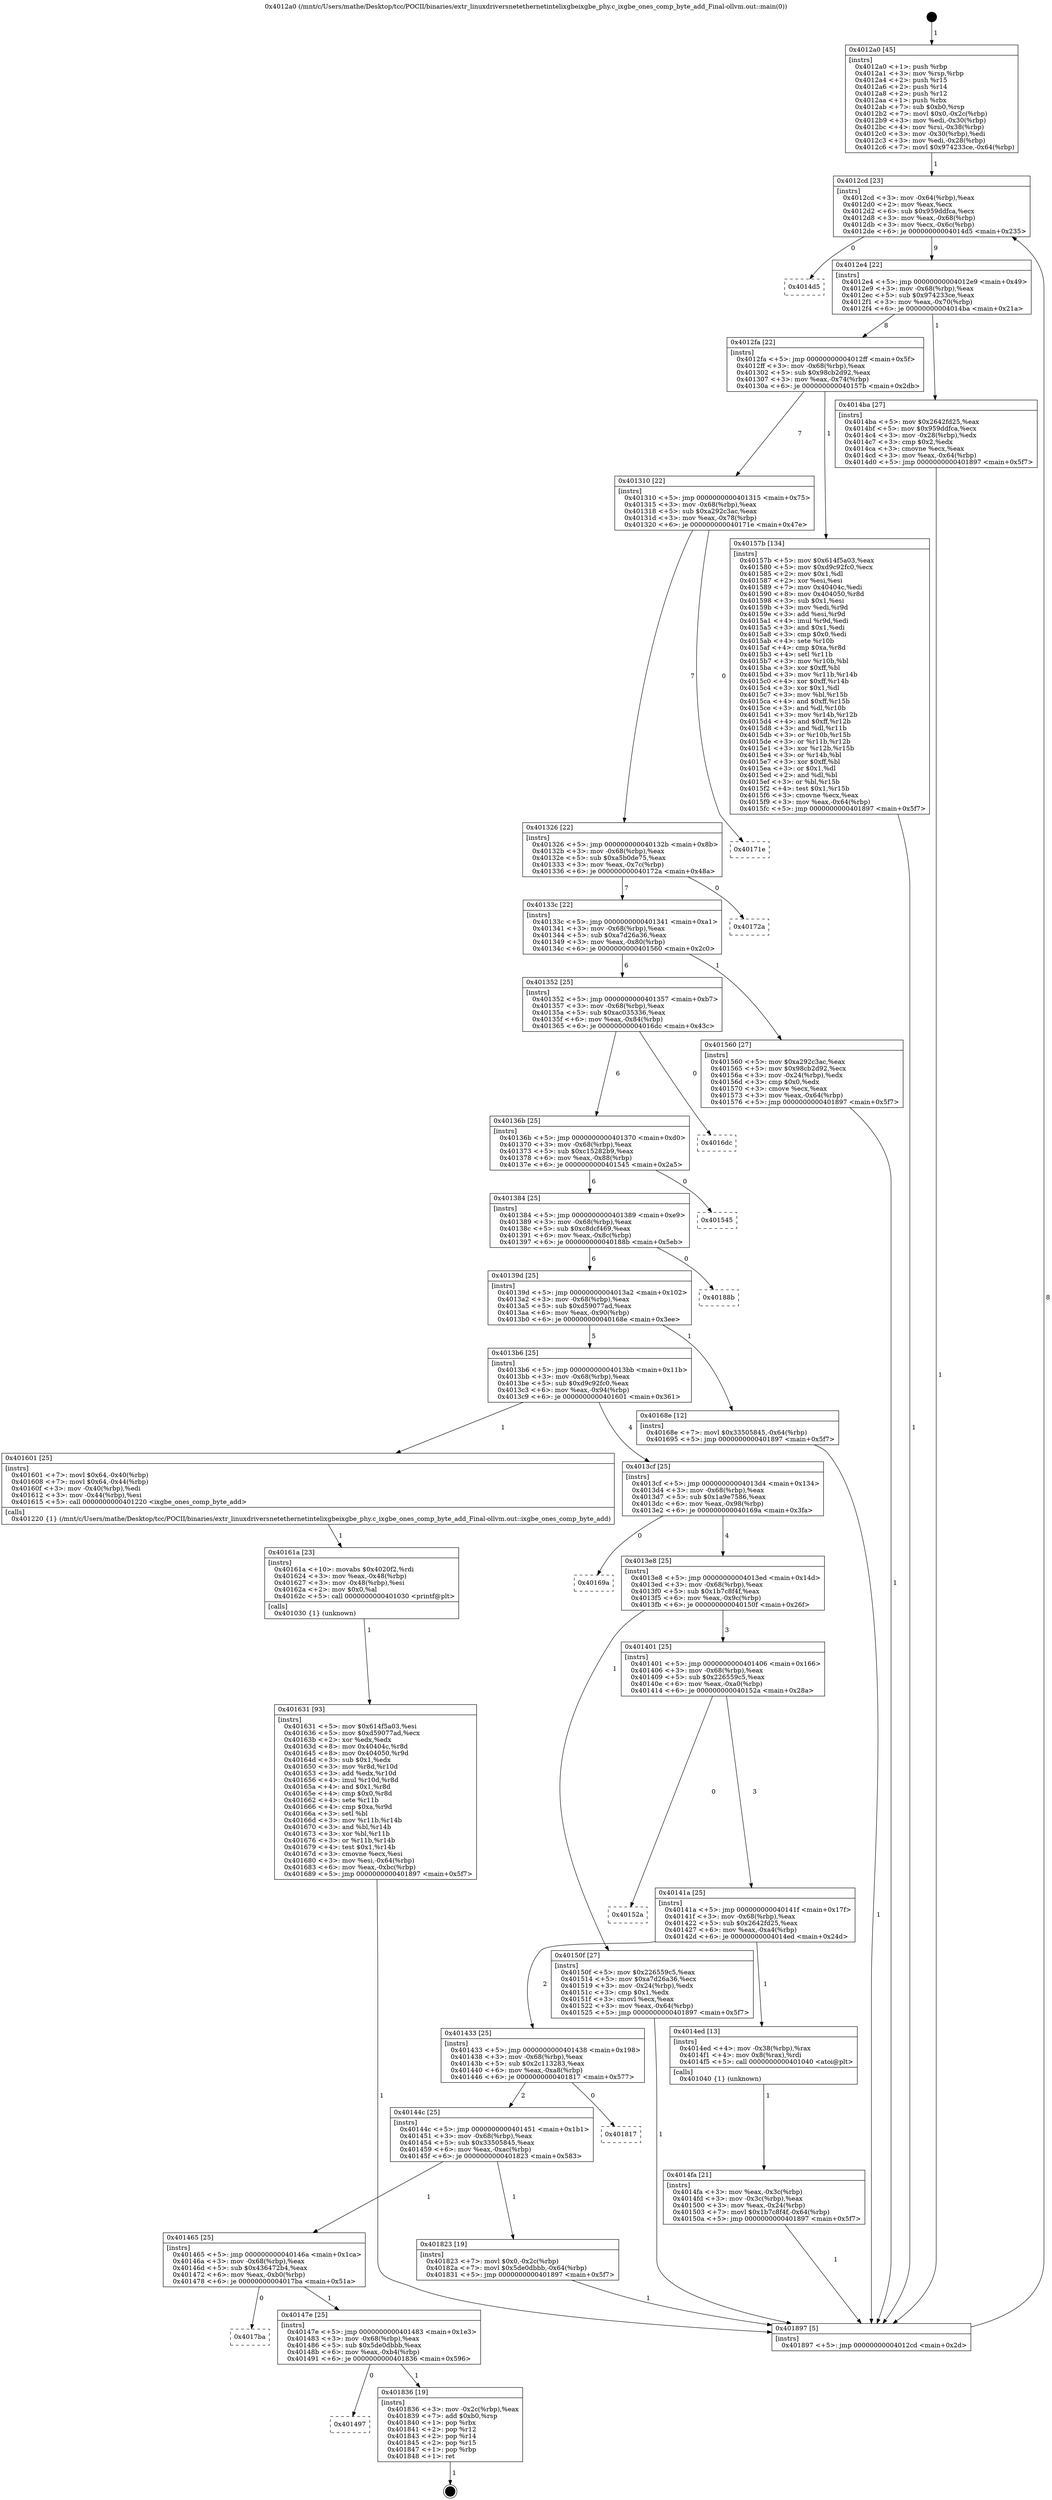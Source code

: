 digraph "0x4012a0" {
  label = "0x4012a0 (/mnt/c/Users/mathe/Desktop/tcc/POCII/binaries/extr_linuxdriversnetethernetintelixgbeixgbe_phy.c_ixgbe_ones_comp_byte_add_Final-ollvm.out::main(0))"
  labelloc = "t"
  node[shape=record]

  Entry [label="",width=0.3,height=0.3,shape=circle,fillcolor=black,style=filled]
  "0x4012cd" [label="{
     0x4012cd [23]\l
     | [instrs]\l
     &nbsp;&nbsp;0x4012cd \<+3\>: mov -0x64(%rbp),%eax\l
     &nbsp;&nbsp;0x4012d0 \<+2\>: mov %eax,%ecx\l
     &nbsp;&nbsp;0x4012d2 \<+6\>: sub $0x959ddfca,%ecx\l
     &nbsp;&nbsp;0x4012d8 \<+3\>: mov %eax,-0x68(%rbp)\l
     &nbsp;&nbsp;0x4012db \<+3\>: mov %ecx,-0x6c(%rbp)\l
     &nbsp;&nbsp;0x4012de \<+6\>: je 00000000004014d5 \<main+0x235\>\l
  }"]
  "0x4014d5" [label="{
     0x4014d5\l
  }", style=dashed]
  "0x4012e4" [label="{
     0x4012e4 [22]\l
     | [instrs]\l
     &nbsp;&nbsp;0x4012e4 \<+5\>: jmp 00000000004012e9 \<main+0x49\>\l
     &nbsp;&nbsp;0x4012e9 \<+3\>: mov -0x68(%rbp),%eax\l
     &nbsp;&nbsp;0x4012ec \<+5\>: sub $0x974233ce,%eax\l
     &nbsp;&nbsp;0x4012f1 \<+3\>: mov %eax,-0x70(%rbp)\l
     &nbsp;&nbsp;0x4012f4 \<+6\>: je 00000000004014ba \<main+0x21a\>\l
  }"]
  Exit [label="",width=0.3,height=0.3,shape=circle,fillcolor=black,style=filled,peripheries=2]
  "0x4014ba" [label="{
     0x4014ba [27]\l
     | [instrs]\l
     &nbsp;&nbsp;0x4014ba \<+5\>: mov $0x2642fd25,%eax\l
     &nbsp;&nbsp;0x4014bf \<+5\>: mov $0x959ddfca,%ecx\l
     &nbsp;&nbsp;0x4014c4 \<+3\>: mov -0x28(%rbp),%edx\l
     &nbsp;&nbsp;0x4014c7 \<+3\>: cmp $0x2,%edx\l
     &nbsp;&nbsp;0x4014ca \<+3\>: cmovne %ecx,%eax\l
     &nbsp;&nbsp;0x4014cd \<+3\>: mov %eax,-0x64(%rbp)\l
     &nbsp;&nbsp;0x4014d0 \<+5\>: jmp 0000000000401897 \<main+0x5f7\>\l
  }"]
  "0x4012fa" [label="{
     0x4012fa [22]\l
     | [instrs]\l
     &nbsp;&nbsp;0x4012fa \<+5\>: jmp 00000000004012ff \<main+0x5f\>\l
     &nbsp;&nbsp;0x4012ff \<+3\>: mov -0x68(%rbp),%eax\l
     &nbsp;&nbsp;0x401302 \<+5\>: sub $0x98cb2d92,%eax\l
     &nbsp;&nbsp;0x401307 \<+3\>: mov %eax,-0x74(%rbp)\l
     &nbsp;&nbsp;0x40130a \<+6\>: je 000000000040157b \<main+0x2db\>\l
  }"]
  "0x401897" [label="{
     0x401897 [5]\l
     | [instrs]\l
     &nbsp;&nbsp;0x401897 \<+5\>: jmp 00000000004012cd \<main+0x2d\>\l
  }"]
  "0x4012a0" [label="{
     0x4012a0 [45]\l
     | [instrs]\l
     &nbsp;&nbsp;0x4012a0 \<+1\>: push %rbp\l
     &nbsp;&nbsp;0x4012a1 \<+3\>: mov %rsp,%rbp\l
     &nbsp;&nbsp;0x4012a4 \<+2\>: push %r15\l
     &nbsp;&nbsp;0x4012a6 \<+2\>: push %r14\l
     &nbsp;&nbsp;0x4012a8 \<+2\>: push %r12\l
     &nbsp;&nbsp;0x4012aa \<+1\>: push %rbx\l
     &nbsp;&nbsp;0x4012ab \<+7\>: sub $0xb0,%rsp\l
     &nbsp;&nbsp;0x4012b2 \<+7\>: movl $0x0,-0x2c(%rbp)\l
     &nbsp;&nbsp;0x4012b9 \<+3\>: mov %edi,-0x30(%rbp)\l
     &nbsp;&nbsp;0x4012bc \<+4\>: mov %rsi,-0x38(%rbp)\l
     &nbsp;&nbsp;0x4012c0 \<+3\>: mov -0x30(%rbp),%edi\l
     &nbsp;&nbsp;0x4012c3 \<+3\>: mov %edi,-0x28(%rbp)\l
     &nbsp;&nbsp;0x4012c6 \<+7\>: movl $0x974233ce,-0x64(%rbp)\l
  }"]
  "0x401497" [label="{
     0x401497\l
  }", style=dashed]
  "0x40157b" [label="{
     0x40157b [134]\l
     | [instrs]\l
     &nbsp;&nbsp;0x40157b \<+5\>: mov $0x614f5a03,%eax\l
     &nbsp;&nbsp;0x401580 \<+5\>: mov $0xd9c92fc0,%ecx\l
     &nbsp;&nbsp;0x401585 \<+2\>: mov $0x1,%dl\l
     &nbsp;&nbsp;0x401587 \<+2\>: xor %esi,%esi\l
     &nbsp;&nbsp;0x401589 \<+7\>: mov 0x40404c,%edi\l
     &nbsp;&nbsp;0x401590 \<+8\>: mov 0x404050,%r8d\l
     &nbsp;&nbsp;0x401598 \<+3\>: sub $0x1,%esi\l
     &nbsp;&nbsp;0x40159b \<+3\>: mov %edi,%r9d\l
     &nbsp;&nbsp;0x40159e \<+3\>: add %esi,%r9d\l
     &nbsp;&nbsp;0x4015a1 \<+4\>: imul %r9d,%edi\l
     &nbsp;&nbsp;0x4015a5 \<+3\>: and $0x1,%edi\l
     &nbsp;&nbsp;0x4015a8 \<+3\>: cmp $0x0,%edi\l
     &nbsp;&nbsp;0x4015ab \<+4\>: sete %r10b\l
     &nbsp;&nbsp;0x4015af \<+4\>: cmp $0xa,%r8d\l
     &nbsp;&nbsp;0x4015b3 \<+4\>: setl %r11b\l
     &nbsp;&nbsp;0x4015b7 \<+3\>: mov %r10b,%bl\l
     &nbsp;&nbsp;0x4015ba \<+3\>: xor $0xff,%bl\l
     &nbsp;&nbsp;0x4015bd \<+3\>: mov %r11b,%r14b\l
     &nbsp;&nbsp;0x4015c0 \<+4\>: xor $0xff,%r14b\l
     &nbsp;&nbsp;0x4015c4 \<+3\>: xor $0x1,%dl\l
     &nbsp;&nbsp;0x4015c7 \<+3\>: mov %bl,%r15b\l
     &nbsp;&nbsp;0x4015ca \<+4\>: and $0xff,%r15b\l
     &nbsp;&nbsp;0x4015ce \<+3\>: and %dl,%r10b\l
     &nbsp;&nbsp;0x4015d1 \<+3\>: mov %r14b,%r12b\l
     &nbsp;&nbsp;0x4015d4 \<+4\>: and $0xff,%r12b\l
     &nbsp;&nbsp;0x4015d8 \<+3\>: and %dl,%r11b\l
     &nbsp;&nbsp;0x4015db \<+3\>: or %r10b,%r15b\l
     &nbsp;&nbsp;0x4015de \<+3\>: or %r11b,%r12b\l
     &nbsp;&nbsp;0x4015e1 \<+3\>: xor %r12b,%r15b\l
     &nbsp;&nbsp;0x4015e4 \<+3\>: or %r14b,%bl\l
     &nbsp;&nbsp;0x4015e7 \<+3\>: xor $0xff,%bl\l
     &nbsp;&nbsp;0x4015ea \<+3\>: or $0x1,%dl\l
     &nbsp;&nbsp;0x4015ed \<+2\>: and %dl,%bl\l
     &nbsp;&nbsp;0x4015ef \<+3\>: or %bl,%r15b\l
     &nbsp;&nbsp;0x4015f2 \<+4\>: test $0x1,%r15b\l
     &nbsp;&nbsp;0x4015f6 \<+3\>: cmovne %ecx,%eax\l
     &nbsp;&nbsp;0x4015f9 \<+3\>: mov %eax,-0x64(%rbp)\l
     &nbsp;&nbsp;0x4015fc \<+5\>: jmp 0000000000401897 \<main+0x5f7\>\l
  }"]
  "0x401310" [label="{
     0x401310 [22]\l
     | [instrs]\l
     &nbsp;&nbsp;0x401310 \<+5\>: jmp 0000000000401315 \<main+0x75\>\l
     &nbsp;&nbsp;0x401315 \<+3\>: mov -0x68(%rbp),%eax\l
     &nbsp;&nbsp;0x401318 \<+5\>: sub $0xa292c3ac,%eax\l
     &nbsp;&nbsp;0x40131d \<+3\>: mov %eax,-0x78(%rbp)\l
     &nbsp;&nbsp;0x401320 \<+6\>: je 000000000040171e \<main+0x47e\>\l
  }"]
  "0x401836" [label="{
     0x401836 [19]\l
     | [instrs]\l
     &nbsp;&nbsp;0x401836 \<+3\>: mov -0x2c(%rbp),%eax\l
     &nbsp;&nbsp;0x401839 \<+7\>: add $0xb0,%rsp\l
     &nbsp;&nbsp;0x401840 \<+1\>: pop %rbx\l
     &nbsp;&nbsp;0x401841 \<+2\>: pop %r12\l
     &nbsp;&nbsp;0x401843 \<+2\>: pop %r14\l
     &nbsp;&nbsp;0x401845 \<+2\>: pop %r15\l
     &nbsp;&nbsp;0x401847 \<+1\>: pop %rbp\l
     &nbsp;&nbsp;0x401848 \<+1\>: ret\l
  }"]
  "0x40171e" [label="{
     0x40171e\l
  }", style=dashed]
  "0x401326" [label="{
     0x401326 [22]\l
     | [instrs]\l
     &nbsp;&nbsp;0x401326 \<+5\>: jmp 000000000040132b \<main+0x8b\>\l
     &nbsp;&nbsp;0x40132b \<+3\>: mov -0x68(%rbp),%eax\l
     &nbsp;&nbsp;0x40132e \<+5\>: sub $0xa5b0de75,%eax\l
     &nbsp;&nbsp;0x401333 \<+3\>: mov %eax,-0x7c(%rbp)\l
     &nbsp;&nbsp;0x401336 \<+6\>: je 000000000040172a \<main+0x48a\>\l
  }"]
  "0x40147e" [label="{
     0x40147e [25]\l
     | [instrs]\l
     &nbsp;&nbsp;0x40147e \<+5\>: jmp 0000000000401483 \<main+0x1e3\>\l
     &nbsp;&nbsp;0x401483 \<+3\>: mov -0x68(%rbp),%eax\l
     &nbsp;&nbsp;0x401486 \<+5\>: sub $0x5de0dbbb,%eax\l
     &nbsp;&nbsp;0x40148b \<+6\>: mov %eax,-0xb4(%rbp)\l
     &nbsp;&nbsp;0x401491 \<+6\>: je 0000000000401836 \<main+0x596\>\l
  }"]
  "0x40172a" [label="{
     0x40172a\l
  }", style=dashed]
  "0x40133c" [label="{
     0x40133c [22]\l
     | [instrs]\l
     &nbsp;&nbsp;0x40133c \<+5\>: jmp 0000000000401341 \<main+0xa1\>\l
     &nbsp;&nbsp;0x401341 \<+3\>: mov -0x68(%rbp),%eax\l
     &nbsp;&nbsp;0x401344 \<+5\>: sub $0xa7d26a36,%eax\l
     &nbsp;&nbsp;0x401349 \<+3\>: mov %eax,-0x80(%rbp)\l
     &nbsp;&nbsp;0x40134c \<+6\>: je 0000000000401560 \<main+0x2c0\>\l
  }"]
  "0x4017ba" [label="{
     0x4017ba\l
  }", style=dashed]
  "0x401560" [label="{
     0x401560 [27]\l
     | [instrs]\l
     &nbsp;&nbsp;0x401560 \<+5\>: mov $0xa292c3ac,%eax\l
     &nbsp;&nbsp;0x401565 \<+5\>: mov $0x98cb2d92,%ecx\l
     &nbsp;&nbsp;0x40156a \<+3\>: mov -0x24(%rbp),%edx\l
     &nbsp;&nbsp;0x40156d \<+3\>: cmp $0x0,%edx\l
     &nbsp;&nbsp;0x401570 \<+3\>: cmove %ecx,%eax\l
     &nbsp;&nbsp;0x401573 \<+3\>: mov %eax,-0x64(%rbp)\l
     &nbsp;&nbsp;0x401576 \<+5\>: jmp 0000000000401897 \<main+0x5f7\>\l
  }"]
  "0x401352" [label="{
     0x401352 [25]\l
     | [instrs]\l
     &nbsp;&nbsp;0x401352 \<+5\>: jmp 0000000000401357 \<main+0xb7\>\l
     &nbsp;&nbsp;0x401357 \<+3\>: mov -0x68(%rbp),%eax\l
     &nbsp;&nbsp;0x40135a \<+5\>: sub $0xac035336,%eax\l
     &nbsp;&nbsp;0x40135f \<+6\>: mov %eax,-0x84(%rbp)\l
     &nbsp;&nbsp;0x401365 \<+6\>: je 00000000004016dc \<main+0x43c\>\l
  }"]
  "0x401465" [label="{
     0x401465 [25]\l
     | [instrs]\l
     &nbsp;&nbsp;0x401465 \<+5\>: jmp 000000000040146a \<main+0x1ca\>\l
     &nbsp;&nbsp;0x40146a \<+3\>: mov -0x68(%rbp),%eax\l
     &nbsp;&nbsp;0x40146d \<+5\>: sub $0x436472b4,%eax\l
     &nbsp;&nbsp;0x401472 \<+6\>: mov %eax,-0xb0(%rbp)\l
     &nbsp;&nbsp;0x401478 \<+6\>: je 00000000004017ba \<main+0x51a\>\l
  }"]
  "0x4016dc" [label="{
     0x4016dc\l
  }", style=dashed]
  "0x40136b" [label="{
     0x40136b [25]\l
     | [instrs]\l
     &nbsp;&nbsp;0x40136b \<+5\>: jmp 0000000000401370 \<main+0xd0\>\l
     &nbsp;&nbsp;0x401370 \<+3\>: mov -0x68(%rbp),%eax\l
     &nbsp;&nbsp;0x401373 \<+5\>: sub $0xc15282b9,%eax\l
     &nbsp;&nbsp;0x401378 \<+6\>: mov %eax,-0x88(%rbp)\l
     &nbsp;&nbsp;0x40137e \<+6\>: je 0000000000401545 \<main+0x2a5\>\l
  }"]
  "0x401823" [label="{
     0x401823 [19]\l
     | [instrs]\l
     &nbsp;&nbsp;0x401823 \<+7\>: movl $0x0,-0x2c(%rbp)\l
     &nbsp;&nbsp;0x40182a \<+7\>: movl $0x5de0dbbb,-0x64(%rbp)\l
     &nbsp;&nbsp;0x401831 \<+5\>: jmp 0000000000401897 \<main+0x5f7\>\l
  }"]
  "0x401545" [label="{
     0x401545\l
  }", style=dashed]
  "0x401384" [label="{
     0x401384 [25]\l
     | [instrs]\l
     &nbsp;&nbsp;0x401384 \<+5\>: jmp 0000000000401389 \<main+0xe9\>\l
     &nbsp;&nbsp;0x401389 \<+3\>: mov -0x68(%rbp),%eax\l
     &nbsp;&nbsp;0x40138c \<+5\>: sub $0xc8dcf469,%eax\l
     &nbsp;&nbsp;0x401391 \<+6\>: mov %eax,-0x8c(%rbp)\l
     &nbsp;&nbsp;0x401397 \<+6\>: je 000000000040188b \<main+0x5eb\>\l
  }"]
  "0x40144c" [label="{
     0x40144c [25]\l
     | [instrs]\l
     &nbsp;&nbsp;0x40144c \<+5\>: jmp 0000000000401451 \<main+0x1b1\>\l
     &nbsp;&nbsp;0x401451 \<+3\>: mov -0x68(%rbp),%eax\l
     &nbsp;&nbsp;0x401454 \<+5\>: sub $0x33505845,%eax\l
     &nbsp;&nbsp;0x401459 \<+6\>: mov %eax,-0xac(%rbp)\l
     &nbsp;&nbsp;0x40145f \<+6\>: je 0000000000401823 \<main+0x583\>\l
  }"]
  "0x40188b" [label="{
     0x40188b\l
  }", style=dashed]
  "0x40139d" [label="{
     0x40139d [25]\l
     | [instrs]\l
     &nbsp;&nbsp;0x40139d \<+5\>: jmp 00000000004013a2 \<main+0x102\>\l
     &nbsp;&nbsp;0x4013a2 \<+3\>: mov -0x68(%rbp),%eax\l
     &nbsp;&nbsp;0x4013a5 \<+5\>: sub $0xd59077ad,%eax\l
     &nbsp;&nbsp;0x4013aa \<+6\>: mov %eax,-0x90(%rbp)\l
     &nbsp;&nbsp;0x4013b0 \<+6\>: je 000000000040168e \<main+0x3ee\>\l
  }"]
  "0x401817" [label="{
     0x401817\l
  }", style=dashed]
  "0x40168e" [label="{
     0x40168e [12]\l
     | [instrs]\l
     &nbsp;&nbsp;0x40168e \<+7\>: movl $0x33505845,-0x64(%rbp)\l
     &nbsp;&nbsp;0x401695 \<+5\>: jmp 0000000000401897 \<main+0x5f7\>\l
  }"]
  "0x4013b6" [label="{
     0x4013b6 [25]\l
     | [instrs]\l
     &nbsp;&nbsp;0x4013b6 \<+5\>: jmp 00000000004013bb \<main+0x11b\>\l
     &nbsp;&nbsp;0x4013bb \<+3\>: mov -0x68(%rbp),%eax\l
     &nbsp;&nbsp;0x4013be \<+5\>: sub $0xd9c92fc0,%eax\l
     &nbsp;&nbsp;0x4013c3 \<+6\>: mov %eax,-0x94(%rbp)\l
     &nbsp;&nbsp;0x4013c9 \<+6\>: je 0000000000401601 \<main+0x361\>\l
  }"]
  "0x401631" [label="{
     0x401631 [93]\l
     | [instrs]\l
     &nbsp;&nbsp;0x401631 \<+5\>: mov $0x614f5a03,%esi\l
     &nbsp;&nbsp;0x401636 \<+5\>: mov $0xd59077ad,%ecx\l
     &nbsp;&nbsp;0x40163b \<+2\>: xor %edx,%edx\l
     &nbsp;&nbsp;0x40163d \<+8\>: mov 0x40404c,%r8d\l
     &nbsp;&nbsp;0x401645 \<+8\>: mov 0x404050,%r9d\l
     &nbsp;&nbsp;0x40164d \<+3\>: sub $0x1,%edx\l
     &nbsp;&nbsp;0x401650 \<+3\>: mov %r8d,%r10d\l
     &nbsp;&nbsp;0x401653 \<+3\>: add %edx,%r10d\l
     &nbsp;&nbsp;0x401656 \<+4\>: imul %r10d,%r8d\l
     &nbsp;&nbsp;0x40165a \<+4\>: and $0x1,%r8d\l
     &nbsp;&nbsp;0x40165e \<+4\>: cmp $0x0,%r8d\l
     &nbsp;&nbsp;0x401662 \<+4\>: sete %r11b\l
     &nbsp;&nbsp;0x401666 \<+4\>: cmp $0xa,%r9d\l
     &nbsp;&nbsp;0x40166a \<+3\>: setl %bl\l
     &nbsp;&nbsp;0x40166d \<+3\>: mov %r11b,%r14b\l
     &nbsp;&nbsp;0x401670 \<+3\>: and %bl,%r14b\l
     &nbsp;&nbsp;0x401673 \<+3\>: xor %bl,%r11b\l
     &nbsp;&nbsp;0x401676 \<+3\>: or %r11b,%r14b\l
     &nbsp;&nbsp;0x401679 \<+4\>: test $0x1,%r14b\l
     &nbsp;&nbsp;0x40167d \<+3\>: cmovne %ecx,%esi\l
     &nbsp;&nbsp;0x401680 \<+3\>: mov %esi,-0x64(%rbp)\l
     &nbsp;&nbsp;0x401683 \<+6\>: mov %eax,-0xbc(%rbp)\l
     &nbsp;&nbsp;0x401689 \<+5\>: jmp 0000000000401897 \<main+0x5f7\>\l
  }"]
  "0x401601" [label="{
     0x401601 [25]\l
     | [instrs]\l
     &nbsp;&nbsp;0x401601 \<+7\>: movl $0x64,-0x40(%rbp)\l
     &nbsp;&nbsp;0x401608 \<+7\>: movl $0x64,-0x44(%rbp)\l
     &nbsp;&nbsp;0x40160f \<+3\>: mov -0x40(%rbp),%edi\l
     &nbsp;&nbsp;0x401612 \<+3\>: mov -0x44(%rbp),%esi\l
     &nbsp;&nbsp;0x401615 \<+5\>: call 0000000000401220 \<ixgbe_ones_comp_byte_add\>\l
     | [calls]\l
     &nbsp;&nbsp;0x401220 \{1\} (/mnt/c/Users/mathe/Desktop/tcc/POCII/binaries/extr_linuxdriversnetethernetintelixgbeixgbe_phy.c_ixgbe_ones_comp_byte_add_Final-ollvm.out::ixgbe_ones_comp_byte_add)\l
  }"]
  "0x4013cf" [label="{
     0x4013cf [25]\l
     | [instrs]\l
     &nbsp;&nbsp;0x4013cf \<+5\>: jmp 00000000004013d4 \<main+0x134\>\l
     &nbsp;&nbsp;0x4013d4 \<+3\>: mov -0x68(%rbp),%eax\l
     &nbsp;&nbsp;0x4013d7 \<+5\>: sub $0x1a9e7586,%eax\l
     &nbsp;&nbsp;0x4013dc \<+6\>: mov %eax,-0x98(%rbp)\l
     &nbsp;&nbsp;0x4013e2 \<+6\>: je 000000000040169a \<main+0x3fa\>\l
  }"]
  "0x40161a" [label="{
     0x40161a [23]\l
     | [instrs]\l
     &nbsp;&nbsp;0x40161a \<+10\>: movabs $0x4020f2,%rdi\l
     &nbsp;&nbsp;0x401624 \<+3\>: mov %eax,-0x48(%rbp)\l
     &nbsp;&nbsp;0x401627 \<+3\>: mov -0x48(%rbp),%esi\l
     &nbsp;&nbsp;0x40162a \<+2\>: mov $0x0,%al\l
     &nbsp;&nbsp;0x40162c \<+5\>: call 0000000000401030 \<printf@plt\>\l
     | [calls]\l
     &nbsp;&nbsp;0x401030 \{1\} (unknown)\l
  }"]
  "0x40169a" [label="{
     0x40169a\l
  }", style=dashed]
  "0x4013e8" [label="{
     0x4013e8 [25]\l
     | [instrs]\l
     &nbsp;&nbsp;0x4013e8 \<+5\>: jmp 00000000004013ed \<main+0x14d\>\l
     &nbsp;&nbsp;0x4013ed \<+3\>: mov -0x68(%rbp),%eax\l
     &nbsp;&nbsp;0x4013f0 \<+5\>: sub $0x1b7c8f4f,%eax\l
     &nbsp;&nbsp;0x4013f5 \<+6\>: mov %eax,-0x9c(%rbp)\l
     &nbsp;&nbsp;0x4013fb \<+6\>: je 000000000040150f \<main+0x26f\>\l
  }"]
  "0x4014fa" [label="{
     0x4014fa [21]\l
     | [instrs]\l
     &nbsp;&nbsp;0x4014fa \<+3\>: mov %eax,-0x3c(%rbp)\l
     &nbsp;&nbsp;0x4014fd \<+3\>: mov -0x3c(%rbp),%eax\l
     &nbsp;&nbsp;0x401500 \<+3\>: mov %eax,-0x24(%rbp)\l
     &nbsp;&nbsp;0x401503 \<+7\>: movl $0x1b7c8f4f,-0x64(%rbp)\l
     &nbsp;&nbsp;0x40150a \<+5\>: jmp 0000000000401897 \<main+0x5f7\>\l
  }"]
  "0x40150f" [label="{
     0x40150f [27]\l
     | [instrs]\l
     &nbsp;&nbsp;0x40150f \<+5\>: mov $0x226559c5,%eax\l
     &nbsp;&nbsp;0x401514 \<+5\>: mov $0xa7d26a36,%ecx\l
     &nbsp;&nbsp;0x401519 \<+3\>: mov -0x24(%rbp),%edx\l
     &nbsp;&nbsp;0x40151c \<+3\>: cmp $0x1,%edx\l
     &nbsp;&nbsp;0x40151f \<+3\>: cmovl %ecx,%eax\l
     &nbsp;&nbsp;0x401522 \<+3\>: mov %eax,-0x64(%rbp)\l
     &nbsp;&nbsp;0x401525 \<+5\>: jmp 0000000000401897 \<main+0x5f7\>\l
  }"]
  "0x401401" [label="{
     0x401401 [25]\l
     | [instrs]\l
     &nbsp;&nbsp;0x401401 \<+5\>: jmp 0000000000401406 \<main+0x166\>\l
     &nbsp;&nbsp;0x401406 \<+3\>: mov -0x68(%rbp),%eax\l
     &nbsp;&nbsp;0x401409 \<+5\>: sub $0x226559c5,%eax\l
     &nbsp;&nbsp;0x40140e \<+6\>: mov %eax,-0xa0(%rbp)\l
     &nbsp;&nbsp;0x401414 \<+6\>: je 000000000040152a \<main+0x28a\>\l
  }"]
  "0x401433" [label="{
     0x401433 [25]\l
     | [instrs]\l
     &nbsp;&nbsp;0x401433 \<+5\>: jmp 0000000000401438 \<main+0x198\>\l
     &nbsp;&nbsp;0x401438 \<+3\>: mov -0x68(%rbp),%eax\l
     &nbsp;&nbsp;0x40143b \<+5\>: sub $0x2c113283,%eax\l
     &nbsp;&nbsp;0x401440 \<+6\>: mov %eax,-0xa8(%rbp)\l
     &nbsp;&nbsp;0x401446 \<+6\>: je 0000000000401817 \<main+0x577\>\l
  }"]
  "0x40152a" [label="{
     0x40152a\l
  }", style=dashed]
  "0x40141a" [label="{
     0x40141a [25]\l
     | [instrs]\l
     &nbsp;&nbsp;0x40141a \<+5\>: jmp 000000000040141f \<main+0x17f\>\l
     &nbsp;&nbsp;0x40141f \<+3\>: mov -0x68(%rbp),%eax\l
     &nbsp;&nbsp;0x401422 \<+5\>: sub $0x2642fd25,%eax\l
     &nbsp;&nbsp;0x401427 \<+6\>: mov %eax,-0xa4(%rbp)\l
     &nbsp;&nbsp;0x40142d \<+6\>: je 00000000004014ed \<main+0x24d\>\l
  }"]
  "0x4014ed" [label="{
     0x4014ed [13]\l
     | [instrs]\l
     &nbsp;&nbsp;0x4014ed \<+4\>: mov -0x38(%rbp),%rax\l
     &nbsp;&nbsp;0x4014f1 \<+4\>: mov 0x8(%rax),%rdi\l
     &nbsp;&nbsp;0x4014f5 \<+5\>: call 0000000000401040 \<atoi@plt\>\l
     | [calls]\l
     &nbsp;&nbsp;0x401040 \{1\} (unknown)\l
  }"]
  Entry -> "0x4012a0" [label=" 1"]
  "0x4012cd" -> "0x4014d5" [label=" 0"]
  "0x4012cd" -> "0x4012e4" [label=" 9"]
  "0x401836" -> Exit [label=" 1"]
  "0x4012e4" -> "0x4014ba" [label=" 1"]
  "0x4012e4" -> "0x4012fa" [label=" 8"]
  "0x4014ba" -> "0x401897" [label=" 1"]
  "0x4012a0" -> "0x4012cd" [label=" 1"]
  "0x401897" -> "0x4012cd" [label=" 8"]
  "0x40147e" -> "0x401497" [label=" 0"]
  "0x4012fa" -> "0x40157b" [label=" 1"]
  "0x4012fa" -> "0x401310" [label=" 7"]
  "0x40147e" -> "0x401836" [label=" 1"]
  "0x401310" -> "0x40171e" [label=" 0"]
  "0x401310" -> "0x401326" [label=" 7"]
  "0x401465" -> "0x40147e" [label=" 1"]
  "0x401326" -> "0x40172a" [label=" 0"]
  "0x401326" -> "0x40133c" [label=" 7"]
  "0x401465" -> "0x4017ba" [label=" 0"]
  "0x40133c" -> "0x401560" [label=" 1"]
  "0x40133c" -> "0x401352" [label=" 6"]
  "0x401823" -> "0x401897" [label=" 1"]
  "0x401352" -> "0x4016dc" [label=" 0"]
  "0x401352" -> "0x40136b" [label=" 6"]
  "0x40144c" -> "0x401465" [label=" 1"]
  "0x40136b" -> "0x401545" [label=" 0"]
  "0x40136b" -> "0x401384" [label=" 6"]
  "0x40144c" -> "0x401823" [label=" 1"]
  "0x401384" -> "0x40188b" [label=" 0"]
  "0x401384" -> "0x40139d" [label=" 6"]
  "0x401433" -> "0x40144c" [label=" 2"]
  "0x40139d" -> "0x40168e" [label=" 1"]
  "0x40139d" -> "0x4013b6" [label=" 5"]
  "0x401433" -> "0x401817" [label=" 0"]
  "0x4013b6" -> "0x401601" [label=" 1"]
  "0x4013b6" -> "0x4013cf" [label=" 4"]
  "0x40168e" -> "0x401897" [label=" 1"]
  "0x4013cf" -> "0x40169a" [label=" 0"]
  "0x4013cf" -> "0x4013e8" [label=" 4"]
  "0x401631" -> "0x401897" [label=" 1"]
  "0x4013e8" -> "0x40150f" [label=" 1"]
  "0x4013e8" -> "0x401401" [label=" 3"]
  "0x40161a" -> "0x401631" [label=" 1"]
  "0x401401" -> "0x40152a" [label=" 0"]
  "0x401401" -> "0x40141a" [label=" 3"]
  "0x401601" -> "0x40161a" [label=" 1"]
  "0x40141a" -> "0x4014ed" [label=" 1"]
  "0x40141a" -> "0x401433" [label=" 2"]
  "0x4014ed" -> "0x4014fa" [label=" 1"]
  "0x4014fa" -> "0x401897" [label=" 1"]
  "0x40150f" -> "0x401897" [label=" 1"]
  "0x401560" -> "0x401897" [label=" 1"]
  "0x40157b" -> "0x401897" [label=" 1"]
}
